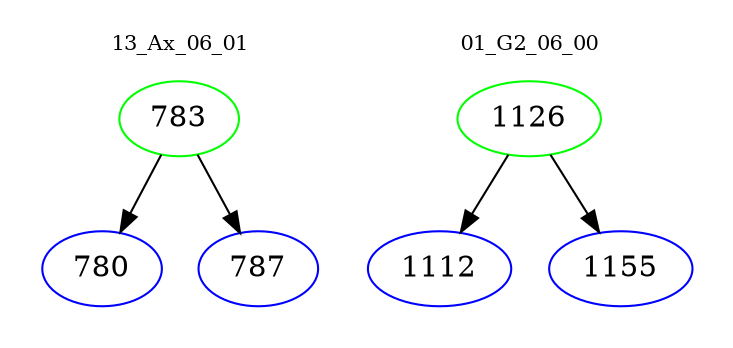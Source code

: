 digraph{
subgraph cluster_0 {
color = white
label = "13_Ax_06_01";
fontsize=10;
T0_783 [label="783", color="green"]
T0_783 -> T0_780 [color="black"]
T0_780 [label="780", color="blue"]
T0_783 -> T0_787 [color="black"]
T0_787 [label="787", color="blue"]
}
subgraph cluster_1 {
color = white
label = "01_G2_06_00";
fontsize=10;
T1_1126 [label="1126", color="green"]
T1_1126 -> T1_1112 [color="black"]
T1_1112 [label="1112", color="blue"]
T1_1126 -> T1_1155 [color="black"]
T1_1155 [label="1155", color="blue"]
}
}
